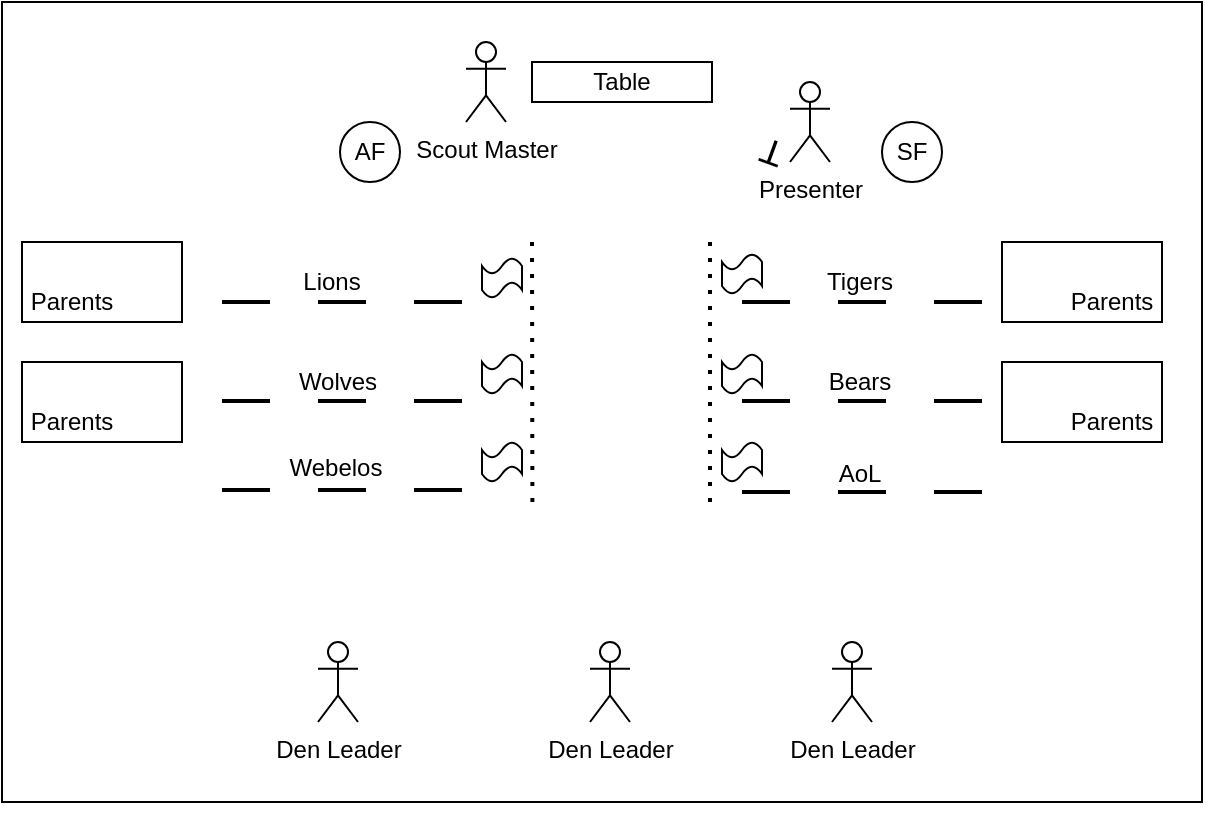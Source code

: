 <mxfile version="28.1.1" pages="2">
  <diagram name="Page-1" id="IOM1Bm00cSVHN6o2WnpH">
    <mxGraphModel dx="1426" dy="743" grid="1" gridSize="10" guides="1" tooltips="1" connect="1" arrows="1" fold="1" page="1" pageScale="1" pageWidth="850" pageHeight="1100" math="0" shadow="0">
      <root>
        <mxCell id="0" />
        <mxCell id="1" parent="0" />
        <mxCell id="d0kBRnl-yBGZbx-vWgFv-1" value="" style="rounded=0;whiteSpace=wrap;html=1;" vertex="1" parent="1">
          <mxGeometry x="160" y="120" width="600" height="400" as="geometry" />
        </mxCell>
        <mxCell id="d0kBRnl-yBGZbx-vWgFv-3" value="" style="rounded=0;whiteSpace=wrap;html=1;" vertex="1" parent="1">
          <mxGeometry x="170" y="240" width="80" height="40" as="geometry" />
        </mxCell>
        <mxCell id="d0kBRnl-yBGZbx-vWgFv-5" value="" style="rounded=0;whiteSpace=wrap;html=1;" vertex="1" parent="1">
          <mxGeometry x="170" y="300" width="80" height="40" as="geometry" />
        </mxCell>
        <mxCell id="d0kBRnl-yBGZbx-vWgFv-6" value="" style="rounded=0;whiteSpace=wrap;html=1;" vertex="1" parent="1">
          <mxGeometry x="660" y="240" width="80" height="40" as="geometry" />
        </mxCell>
        <mxCell id="d0kBRnl-yBGZbx-vWgFv-7" value="" style="rounded=0;whiteSpace=wrap;html=1;" vertex="1" parent="1">
          <mxGeometry x="660" y="300" width="80" height="40" as="geometry" />
        </mxCell>
        <mxCell id="d0kBRnl-yBGZbx-vWgFv-8" value="AF" style="ellipse;whiteSpace=wrap;html=1;aspect=fixed;" vertex="1" parent="1">
          <mxGeometry x="329" y="180" width="30" height="30" as="geometry" />
        </mxCell>
        <mxCell id="d0kBRnl-yBGZbx-vWgFv-9" value="SF" style="ellipse;whiteSpace=wrap;html=1;aspect=fixed;" vertex="1" parent="1">
          <mxGeometry x="600" y="180" width="30" height="30" as="geometry" />
        </mxCell>
        <mxCell id="d0kBRnl-yBGZbx-vWgFv-10" value="Table" style="rounded=0;whiteSpace=wrap;html=1;" vertex="1" parent="1">
          <mxGeometry x="425" y="150" width="90" height="20" as="geometry" />
        </mxCell>
        <mxCell id="d0kBRnl-yBGZbx-vWgFv-12" value="&lt;font style=&quot;font-size: 18px;&quot;&gt;T&lt;/font&gt;" style="text;html=1;align=center;verticalAlign=middle;whiteSpace=wrap;rounded=0;rotation=-160;" vertex="1" parent="1">
          <mxGeometry x="515" y="180" width="60" height="30" as="geometry" />
        </mxCell>
        <mxCell id="d0kBRnl-yBGZbx-vWgFv-13" value="" style="endArrow=none;dashed=1;html=1;dashPattern=1 3;strokeWidth=2;rounded=0;entryX=0.4;entryY=0.525;entryDx=0;entryDy=0;entryPerimeter=0;exitX=0.442;exitY=0.625;exitDx=0;exitDy=0;exitPerimeter=0;" edge="1" parent="1" source="d0kBRnl-yBGZbx-vWgFv-1">
          <mxGeometry width="50" height="50" relative="1" as="geometry">
            <mxPoint x="425" y="320" as="sourcePoint" />
            <mxPoint x="425" y="240" as="targetPoint" />
          </mxGeometry>
        </mxCell>
        <mxCell id="d0kBRnl-yBGZbx-vWgFv-14" value="" style="endArrow=none;dashed=1;html=1;dashPattern=1 3;strokeWidth=2;rounded=0;entryX=0.4;entryY=0.525;entryDx=0;entryDy=0;entryPerimeter=0;exitX=0.442;exitY=0.625;exitDx=0;exitDy=0;exitPerimeter=0;" edge="1" parent="1">
          <mxGeometry width="50" height="50" relative="1" as="geometry">
            <mxPoint x="514" y="370" as="sourcePoint" />
            <mxPoint x="514" y="240" as="targetPoint" />
          </mxGeometry>
        </mxCell>
        <mxCell id="d0kBRnl-yBGZbx-vWgFv-15" value="" style="endArrow=none;html=1;rounded=0;entryX=0.4;entryY=0.375;entryDx=0;entryDy=0;entryPerimeter=0;dashed=1;dashPattern=12 12;strokeWidth=2;" edge="1" parent="1" target="d0kBRnl-yBGZbx-vWgFv-1">
          <mxGeometry width="50" height="50" relative="1" as="geometry">
            <mxPoint x="270" y="270" as="sourcePoint" />
            <mxPoint x="340" y="220" as="targetPoint" />
          </mxGeometry>
        </mxCell>
        <mxCell id="d0kBRnl-yBGZbx-vWgFv-16" value="" style="endArrow=none;html=1;rounded=0;entryX=0.4;entryY=0.375;entryDx=0;entryDy=0;entryPerimeter=0;dashed=1;dashPattern=12 12;strokeWidth=2;" edge="1" parent="1">
          <mxGeometry width="50" height="50" relative="1" as="geometry">
            <mxPoint x="530" y="270" as="sourcePoint" />
            <mxPoint x="660" y="270" as="targetPoint" />
          </mxGeometry>
        </mxCell>
        <mxCell id="d0kBRnl-yBGZbx-vWgFv-17" value="" style="endArrow=none;html=1;rounded=0;entryX=0.4;entryY=0.375;entryDx=0;entryDy=0;entryPerimeter=0;dashed=1;dashPattern=12 12;strokeWidth=2;" edge="1" parent="1">
          <mxGeometry width="50" height="50" relative="1" as="geometry">
            <mxPoint x="270" y="319.5" as="sourcePoint" />
            <mxPoint x="400" y="319.5" as="targetPoint" />
          </mxGeometry>
        </mxCell>
        <mxCell id="d0kBRnl-yBGZbx-vWgFv-18" value="" style="endArrow=none;html=1;rounded=0;entryX=0.4;entryY=0.375;entryDx=0;entryDy=0;entryPerimeter=0;dashed=1;dashPattern=12 12;strokeWidth=2;" edge="1" parent="1">
          <mxGeometry width="50" height="50" relative="1" as="geometry">
            <mxPoint x="530" y="319.5" as="sourcePoint" />
            <mxPoint x="660" y="319.5" as="targetPoint" />
          </mxGeometry>
        </mxCell>
        <mxCell id="d0kBRnl-yBGZbx-vWgFv-19" value="" style="endArrow=none;html=1;rounded=0;entryX=0.4;entryY=0.375;entryDx=0;entryDy=0;entryPerimeter=0;dashed=1;dashPattern=12 12;strokeWidth=2;" edge="1" parent="1">
          <mxGeometry width="50" height="50" relative="1" as="geometry">
            <mxPoint x="270" y="364" as="sourcePoint" />
            <mxPoint x="400" y="364" as="targetPoint" />
          </mxGeometry>
        </mxCell>
        <mxCell id="d0kBRnl-yBGZbx-vWgFv-20" value="" style="endArrow=none;html=1;rounded=0;entryX=0.4;entryY=0.375;entryDx=0;entryDy=0;entryPerimeter=0;dashed=1;dashPattern=12 12;strokeWidth=2;" edge="1" parent="1">
          <mxGeometry width="50" height="50" relative="1" as="geometry">
            <mxPoint x="530" y="365" as="sourcePoint" />
            <mxPoint x="660" y="365" as="targetPoint" />
          </mxGeometry>
        </mxCell>
        <mxCell id="d0kBRnl-yBGZbx-vWgFv-21" value="Parents" style="text;html=1;align=center;verticalAlign=middle;whiteSpace=wrap;rounded=0;" vertex="1" parent="1">
          <mxGeometry x="690" y="260" width="50" height="20" as="geometry" />
        </mxCell>
        <mxCell id="d0kBRnl-yBGZbx-vWgFv-22" value="Parents" style="text;html=1;align=center;verticalAlign=middle;whiteSpace=wrap;rounded=0;" vertex="1" parent="1">
          <mxGeometry x="690" y="320" width="50" height="20" as="geometry" />
        </mxCell>
        <mxCell id="d0kBRnl-yBGZbx-vWgFv-23" value="Parents" style="text;html=1;align=center;verticalAlign=middle;whiteSpace=wrap;rounded=0;" vertex="1" parent="1">
          <mxGeometry x="170" y="260" width="50" height="20" as="geometry" />
        </mxCell>
        <mxCell id="d0kBRnl-yBGZbx-vWgFv-24" value="Parents" style="text;html=1;align=center;verticalAlign=middle;whiteSpace=wrap;rounded=0;" vertex="1" parent="1">
          <mxGeometry x="170" y="320" width="50" height="20" as="geometry" />
        </mxCell>
        <mxCell id="d0kBRnl-yBGZbx-vWgFv-25" value="Wolves" style="text;html=1;align=center;verticalAlign=middle;whiteSpace=wrap;rounded=0;" vertex="1" parent="1">
          <mxGeometry x="303" y="300" width="50" height="20" as="geometry" />
        </mxCell>
        <mxCell id="d0kBRnl-yBGZbx-vWgFv-27" value="Lions" style="text;html=1;align=center;verticalAlign=middle;whiteSpace=wrap;rounded=0;" vertex="1" parent="1">
          <mxGeometry x="300" y="250" width="50" height="20" as="geometry" />
        </mxCell>
        <mxCell id="d0kBRnl-yBGZbx-vWgFv-29" value="Bears" style="text;html=1;align=center;verticalAlign=middle;whiteSpace=wrap;rounded=0;" vertex="1" parent="1">
          <mxGeometry x="564" y="300" width="50" height="20" as="geometry" />
        </mxCell>
        <mxCell id="d0kBRnl-yBGZbx-vWgFv-30" value="AoL" style="text;html=1;align=center;verticalAlign=middle;whiteSpace=wrap;rounded=0;" vertex="1" parent="1">
          <mxGeometry x="564" y="346" width="50" height="20" as="geometry" />
        </mxCell>
        <mxCell id="d0kBRnl-yBGZbx-vWgFv-31" value="Tigers" style="text;html=1;align=center;verticalAlign=middle;whiteSpace=wrap;rounded=0;" vertex="1" parent="1">
          <mxGeometry x="564" y="250" width="50" height="20" as="geometry" />
        </mxCell>
        <mxCell id="d0kBRnl-yBGZbx-vWgFv-33" value="Webelos" style="text;html=1;align=center;verticalAlign=middle;whiteSpace=wrap;rounded=0;" vertex="1" parent="1">
          <mxGeometry x="302" y="343" width="50" height="20" as="geometry" />
        </mxCell>
        <mxCell id="d0kBRnl-yBGZbx-vWgFv-34" value="" style="shape=tape;whiteSpace=wrap;html=1;" vertex="1" parent="1">
          <mxGeometry x="400" y="248" width="20" height="20" as="geometry" />
        </mxCell>
        <mxCell id="d0kBRnl-yBGZbx-vWgFv-35" value="" style="shape=tape;whiteSpace=wrap;html=1;" vertex="1" parent="1">
          <mxGeometry x="400" y="296" width="20" height="20" as="geometry" />
        </mxCell>
        <mxCell id="d0kBRnl-yBGZbx-vWgFv-36" value="" style="shape=tape;whiteSpace=wrap;html=1;" vertex="1" parent="1">
          <mxGeometry x="400" y="340" width="20" height="20" as="geometry" />
        </mxCell>
        <mxCell id="d0kBRnl-yBGZbx-vWgFv-37" value="" style="shape=tape;whiteSpace=wrap;html=1;" vertex="1" parent="1">
          <mxGeometry x="520" y="340" width="20" height="20" as="geometry" />
        </mxCell>
        <mxCell id="d0kBRnl-yBGZbx-vWgFv-38" value="" style="shape=tape;whiteSpace=wrap;html=1;" vertex="1" parent="1">
          <mxGeometry x="520" y="296" width="20" height="20" as="geometry" />
        </mxCell>
        <mxCell id="d0kBRnl-yBGZbx-vWgFv-39" value="" style="shape=tape;whiteSpace=wrap;html=1;" vertex="1" parent="1">
          <mxGeometry x="520" y="246" width="20" height="20" as="geometry" />
        </mxCell>
        <mxCell id="d0kBRnl-yBGZbx-vWgFv-40" value="Scout Master" style="shape=umlActor;verticalLabelPosition=bottom;verticalAlign=top;html=1;outlineConnect=0;" vertex="1" parent="1">
          <mxGeometry x="392" y="140" width="20" height="40" as="geometry" />
        </mxCell>
        <mxCell id="d0kBRnl-yBGZbx-vWgFv-42" value="Presenter" style="shape=umlActor;verticalLabelPosition=bottom;verticalAlign=top;html=1;outlineConnect=0;" vertex="1" parent="1">
          <mxGeometry x="554" y="160" width="20" height="40" as="geometry" />
        </mxCell>
        <mxCell id="d0kBRnl-yBGZbx-vWgFv-43" value="Den Leader" style="shape=umlActor;verticalLabelPosition=bottom;verticalAlign=top;html=1;outlineConnect=0;" vertex="1" parent="1">
          <mxGeometry x="318" y="440" width="20" height="40" as="geometry" />
        </mxCell>
        <mxCell id="d0kBRnl-yBGZbx-vWgFv-44" value="Den Leader" style="shape=umlActor;verticalLabelPosition=bottom;verticalAlign=top;html=1;outlineConnect=0;" vertex="1" parent="1">
          <mxGeometry x="575" y="440" width="20" height="40" as="geometry" />
        </mxCell>
        <mxCell id="d0kBRnl-yBGZbx-vWgFv-45" value="Den Leader" style="shape=umlActor;verticalLabelPosition=bottom;verticalAlign=top;html=1;outlineConnect=0;" vertex="1" parent="1">
          <mxGeometry x="454" y="440" width="20" height="40" as="geometry" />
        </mxCell>
        <mxCell id="d0kBRnl-yBGZbx-vWgFv-46" style="edgeStyle=orthogonalEdgeStyle;rounded=0;orthogonalLoop=1;jettySize=auto;html=1;exitX=0.5;exitY=1;exitDx=0;exitDy=0;" edge="1" parent="1" source="d0kBRnl-yBGZbx-vWgFv-1" target="d0kBRnl-yBGZbx-vWgFv-1">
          <mxGeometry relative="1" as="geometry" />
        </mxCell>
      </root>
    </mxGraphModel>
  </diagram>
  <diagram id="sYqMsBEoLY9MHwjey4z0" name="Page-2">
    <mxGraphModel dx="1426" dy="743" grid="1" gridSize="10" guides="1" tooltips="1" connect="1" arrows="1" fold="1" page="1" pageScale="1" pageWidth="850" pageHeight="1100" math="0" shadow="0">
      <root>
        <mxCell id="0" />
        <mxCell id="1" parent="0" />
        <mxCell id="BZ13cuDEHI5QyXLN1mHA-1" value="LT" style="ellipse;whiteSpace=wrap;html=1;aspect=fixed;" vertex="1" parent="1">
          <mxGeometry x="210" y="260" width="80" height="80" as="geometry" />
        </mxCell>
        <mxCell id="BZ13cuDEHI5QyXLN1mHA-2" value="LG" style="ellipse;whiteSpace=wrap;html=1;aspect=fixed;" vertex="1" parent="1">
          <mxGeometry x="290" y="200" width="80" height="80" as="geometry" />
        </mxCell>
        <mxCell id="BZ13cuDEHI5QyXLN1mHA-3" value="RT" style="ellipse;whiteSpace=wrap;html=1;aspect=fixed;" vertex="1" parent="1">
          <mxGeometry x="560" y="260" width="80" height="80" as="geometry" />
        </mxCell>
        <mxCell id="BZ13cuDEHI5QyXLN1mHA-4" value="RG" style="ellipse;whiteSpace=wrap;html=1;aspect=fixed;" vertex="1" parent="1">
          <mxGeometry x="480" y="200" width="80" height="80" as="geometry" />
        </mxCell>
        <mxCell id="BZ13cuDEHI5QyXLN1mHA-5" value="C" style="ellipse;whiteSpace=wrap;html=1;aspect=fixed;" vertex="1" parent="1">
          <mxGeometry x="385" y="200" width="80" height="80" as="geometry" />
        </mxCell>
        <mxCell id="BZ13cuDEHI5QyXLN1mHA-6" value="WR" style="ellipse;whiteSpace=wrap;html=1;aspect=fixed;" vertex="1" parent="1">
          <mxGeometry x="250" y="350" width="60" height="60" as="geometry" />
        </mxCell>
        <mxCell id="BZ13cuDEHI5QyXLN1mHA-7" value="RB" style="ellipse;whiteSpace=wrap;html=1;aspect=fixed;" vertex="1" parent="1">
          <mxGeometry x="310" y="290" width="60" height="60" as="geometry" />
        </mxCell>
        <mxCell id="BZ13cuDEHI5QyXLN1mHA-8" value="RB" style="ellipse;whiteSpace=wrap;html=1;aspect=fixed;" vertex="1" parent="1">
          <mxGeometry x="395" y="290" width="60" height="60" as="geometry" />
        </mxCell>
        <mxCell id="BZ13cuDEHI5QyXLN1mHA-9" value="RB" style="ellipse;whiteSpace=wrap;html=1;aspect=fixed;" vertex="1" parent="1">
          <mxGeometry x="480" y="290" width="60" height="60" as="geometry" />
        </mxCell>
        <mxCell id="BZ13cuDEHI5QyXLN1mHA-10" value="TE" style="ellipse;whiteSpace=wrap;html=1;aspect=fixed;" vertex="1" parent="1">
          <mxGeometry x="540" y="350" width="60" height="60" as="geometry" />
        </mxCell>
        <mxCell id="BZ13cuDEHI5QyXLN1mHA-11" value="QB" style="ellipse;whiteSpace=wrap;html=1;aspect=fixed;" vertex="1" parent="1">
          <mxGeometry x="350" y="380" width="60" height="60" as="geometry" />
        </mxCell>
        <mxCell id="BZ13cuDEHI5QyXLN1mHA-12" value="Coach" style="ellipse;whiteSpace=wrap;html=1;aspect=fixed;" vertex="1" parent="1">
          <mxGeometry x="440" y="380" width="80" height="80" as="geometry" />
        </mxCell>
      </root>
    </mxGraphModel>
  </diagram>
</mxfile>
